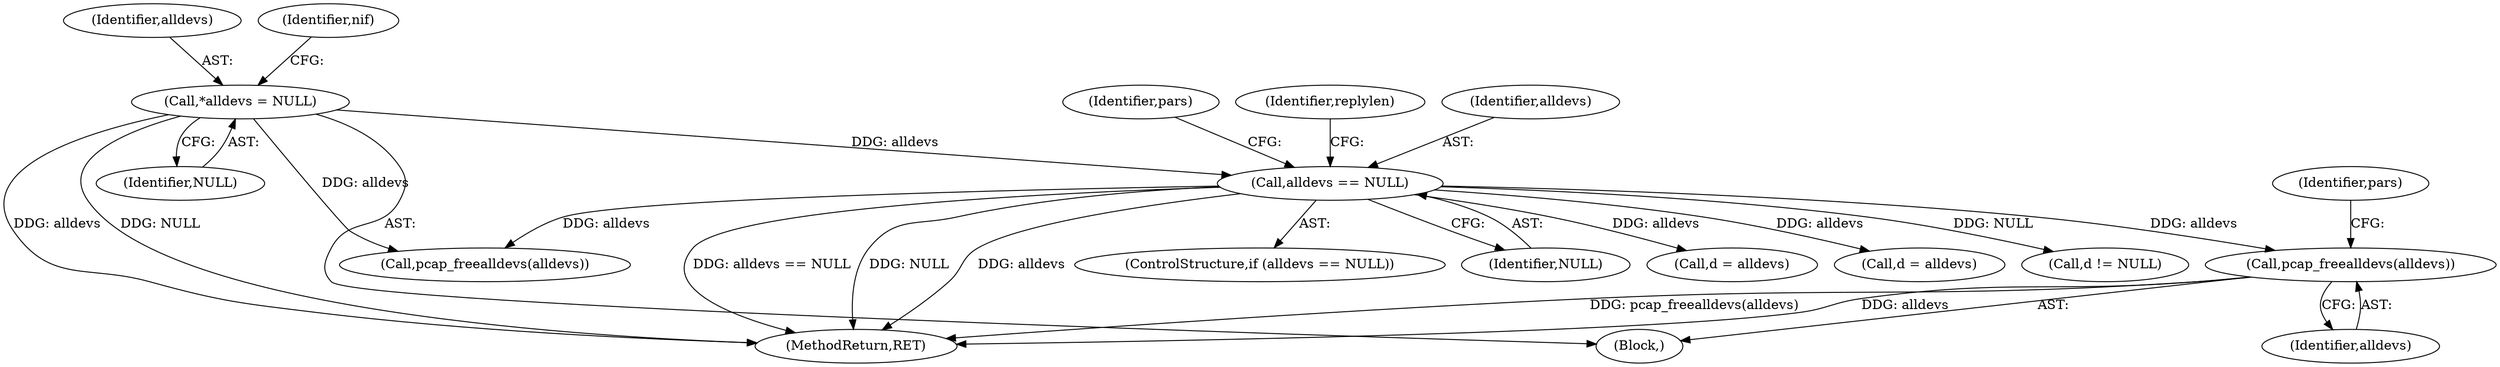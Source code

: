 digraph "0_libpcap_617b12c0339db4891d117b661982126c495439ea@API" {
"1000608" [label="(Call,pcap_freealldevs(alldevs))"];
"1000162" [label="(Call,alldevs == NULL)"];
"1000128" [label="(Call,*alldevs = NULL)"];
"1000162" [label="(Call,alldevs == NULL)"];
"1000164" [label="(Identifier,NULL)"];
"1000659" [label="(MethodReturn,RET)"];
"1000192" [label="(Call,d = alldevs)"];
"1000288" [label="(Call,d = alldevs)"];
"1000608" [label="(Call,pcap_freealldevs(alldevs))"];
"1000163" [label="(Identifier,alldevs)"];
"1000614" [label="(Identifier,pars)"];
"1000170" [label="(Identifier,pars)"];
"1000189" [label="(Identifier,replylen)"];
"1000195" [label="(Call,d != NULL)"];
"1000635" [label="(Call,pcap_freealldevs(alldevs))"];
"1000129" [label="(Identifier,alldevs)"];
"1000119" [label="(Block,)"];
"1000137" [label="(Identifier,nif)"];
"1000128" [label="(Call,*alldevs = NULL)"];
"1000130" [label="(Identifier,NULL)"];
"1000161" [label="(ControlStructure,if (alldevs == NULL))"];
"1000609" [label="(Identifier,alldevs)"];
"1000608" -> "1000119"  [label="AST: "];
"1000608" -> "1000609"  [label="CFG: "];
"1000609" -> "1000608"  [label="AST: "];
"1000614" -> "1000608"  [label="CFG: "];
"1000608" -> "1000659"  [label="DDG: pcap_freealldevs(alldevs)"];
"1000608" -> "1000659"  [label="DDG: alldevs"];
"1000162" -> "1000608"  [label="DDG: alldevs"];
"1000162" -> "1000161"  [label="AST: "];
"1000162" -> "1000164"  [label="CFG: "];
"1000163" -> "1000162"  [label="AST: "];
"1000164" -> "1000162"  [label="AST: "];
"1000170" -> "1000162"  [label="CFG: "];
"1000189" -> "1000162"  [label="CFG: "];
"1000162" -> "1000659"  [label="DDG: NULL"];
"1000162" -> "1000659"  [label="DDG: alldevs"];
"1000162" -> "1000659"  [label="DDG: alldevs == NULL"];
"1000128" -> "1000162"  [label="DDG: alldevs"];
"1000162" -> "1000192"  [label="DDG: alldevs"];
"1000162" -> "1000195"  [label="DDG: NULL"];
"1000162" -> "1000288"  [label="DDG: alldevs"];
"1000162" -> "1000635"  [label="DDG: alldevs"];
"1000128" -> "1000119"  [label="AST: "];
"1000128" -> "1000130"  [label="CFG: "];
"1000129" -> "1000128"  [label="AST: "];
"1000130" -> "1000128"  [label="AST: "];
"1000137" -> "1000128"  [label="CFG: "];
"1000128" -> "1000659"  [label="DDG: NULL"];
"1000128" -> "1000659"  [label="DDG: alldevs"];
"1000128" -> "1000635"  [label="DDG: alldevs"];
}
